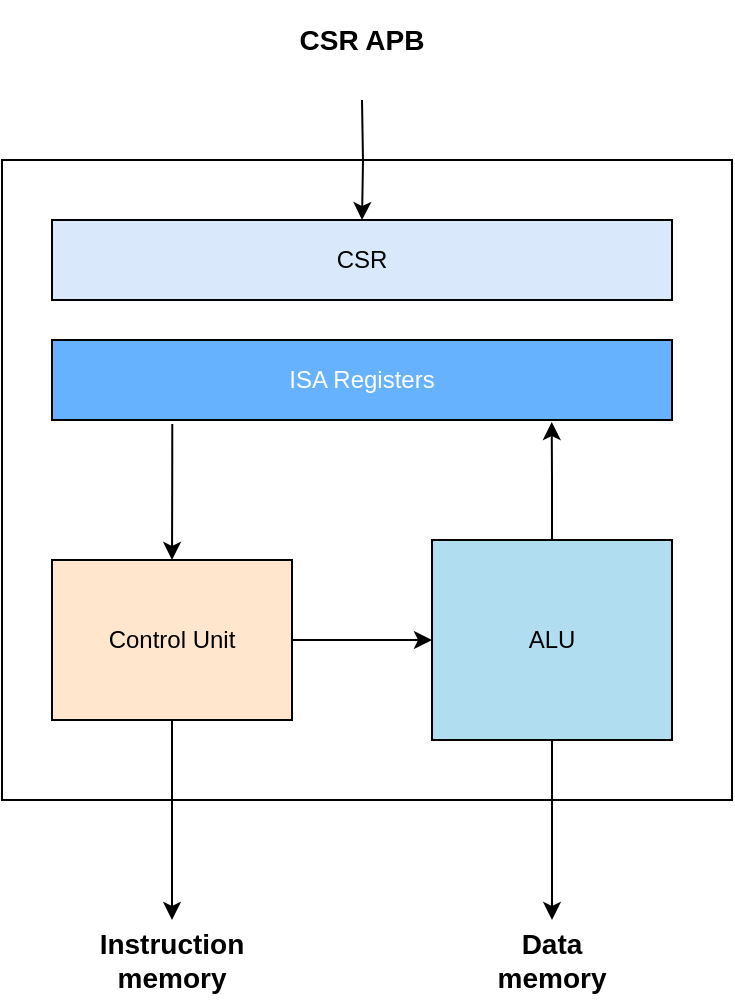 <mxfile version="14.4.3" type="device" pages="3"><diagram id="mN8FOwnUT73ws6n5HeIg" name="Overview"><mxGraphModel dx="1237" dy="837" grid="1" gridSize="10" guides="1" tooltips="1" connect="1" arrows="1" fold="1" page="1" pageScale="1" pageWidth="827" pageHeight="1169" math="0" shadow="0"><root><mxCell id="0"/><mxCell id="1" parent="0"/><mxCell id="R2bJrqQEyKLvwm6H-iFT-2" value="" style="rounded=0;whiteSpace=wrap;html=1;" vertex="1" parent="1"><mxGeometry x="240" y="200" width="365" height="320" as="geometry"/></mxCell><mxCell id="AL-BwSKPmi1wRKBsyiYw-5" value="" style="edgeStyle=orthogonalEdgeStyle;rounded=0;orthogonalLoop=1;jettySize=auto;html=1;startArrow=none;startFill=0;entryX=0.5;entryY=0;entryDx=0;entryDy=0;" parent="1" source="AL-BwSKPmi1wRKBsyiYw-1" target="AL-BwSKPmi1wRKBsyiYw-15" edge="1"><mxGeometry relative="1" as="geometry"><mxPoint x="515" y="610" as="targetPoint"/></mxGeometry></mxCell><mxCell id="AL-BwSKPmi1wRKBsyiYw-24" value="" style="edgeStyle=orthogonalEdgeStyle;rounded=0;orthogonalLoop=1;jettySize=auto;html=1;startArrow=none;startFill=0;endArrow=classic;endFill=1;fontColor=#FFFFFF;entryX=0.806;entryY=1.025;entryDx=0;entryDy=0;entryPerimeter=0;" parent="1" source="AL-BwSKPmi1wRKBsyiYw-1" target="AL-BwSKPmi1wRKBsyiYw-14" edge="1"><mxGeometry relative="1" as="geometry"/></mxCell><mxCell id="AL-BwSKPmi1wRKBsyiYw-1" value="ALU" style="rounded=0;whiteSpace=wrap;html=1;fillColor=#b1ddf0;" parent="1" vertex="1"><mxGeometry x="455" y="390" width="120" height="100" as="geometry"/></mxCell><mxCell id="AL-BwSKPmi1wRKBsyiYw-3" value="" style="edgeStyle=orthogonalEdgeStyle;rounded=0;orthogonalLoop=1;jettySize=auto;html=1;startArrow=none;startFill=0;" parent="1" source="AL-BwSKPmi1wRKBsyiYw-2" target="AL-BwSKPmi1wRKBsyiYw-1" edge="1"><mxGeometry relative="1" as="geometry"/></mxCell><mxCell id="R2bJrqQEyKLvwm6H-iFT-3" style="edgeStyle=orthogonalEdgeStyle;rounded=0;orthogonalLoop=1;jettySize=auto;html=1;exitX=0.194;exitY=1.05;exitDx=0;exitDy=0;entryX=0.5;entryY=0;entryDx=0;entryDy=0;startArrow=none;startFill=0;exitPerimeter=0;" edge="1" parent="1" source="AL-BwSKPmi1wRKBsyiYw-14" target="AL-BwSKPmi1wRKBsyiYw-2"><mxGeometry relative="1" as="geometry"/></mxCell><mxCell id="AL-BwSKPmi1wRKBsyiYw-2" value="Control Unit" style="rounded=0;whiteSpace=wrap;html=1;fillColor=#FFE6CC;" parent="1" vertex="1"><mxGeometry x="265" y="400" width="120" height="80" as="geometry"/></mxCell><mxCell id="AL-BwSKPmi1wRKBsyiYw-6" style="edgeStyle=orthogonalEdgeStyle;rounded=0;orthogonalLoop=1;jettySize=auto;html=1;entryX=0.5;entryY=0;entryDx=0;entryDy=0;exitX=0.5;exitY=1;exitDx=0;exitDy=0;" parent="1" source="AL-BwSKPmi1wRKBsyiYw-2" target="R2bJrqQEyKLvwm6H-iFT-1" edge="1"><mxGeometry relative="1" as="geometry"><mxPoint x="325" y="555" as="sourcePoint"/><mxPoint x="325" y="610" as="targetPoint"/></mxGeometry></mxCell><mxCell id="AL-BwSKPmi1wRKBsyiYw-11" value="" style="edgeStyle=orthogonalEdgeStyle;rounded=0;orthogonalLoop=1;jettySize=auto;html=1;" parent="1" edge="1"><mxGeometry relative="1" as="geometry"><mxPoint x="600" y="470" as="sourcePoint"/></mxGeometry></mxCell><mxCell id="AL-BwSKPmi1wRKBsyiYw-14" value="ISA Registers" style="rounded=0;whiteSpace=wrap;html=1;fillColor=#66B2FF;fontColor=#FFFFFF;" parent="1" vertex="1"><mxGeometry x="265" y="290" width="310" height="40" as="geometry"/></mxCell><mxCell id="AL-BwSKPmi1wRKBsyiYw-15" value="Data memory" style="text;html=1;strokeColor=none;fillColor=none;align=center;verticalAlign=middle;whiteSpace=wrap;rounded=0;fontStyle=1;fontSize=14;" parent="1" vertex="1"><mxGeometry x="480" y="580" width="70" height="40" as="geometry"/></mxCell><mxCell id="R2bJrqQEyKLvwm6H-iFT-1" value="Instruction memory" style="text;html=1;strokeColor=none;fillColor=none;align=center;verticalAlign=middle;whiteSpace=wrap;rounded=0;fontStyle=1;fontSize=14;" vertex="1" parent="1"><mxGeometry x="290" y="580" width="70" height="40" as="geometry"/></mxCell><mxCell id="W-ILlidQ2NSSI6Q_ABDz-1" style="edgeStyle=orthogonalEdgeStyle;rounded=0;orthogonalLoop=1;jettySize=auto;html=1;exitX=0.5;exitY=0;exitDx=0;exitDy=0;startArrow=none;startFill=0;fontSize=14;entryX=0.5;entryY=0;entryDx=0;entryDy=0;" edge="1" parent="1" target="R2bJrqQEyKLvwm6H-iFT-4"><mxGeometry relative="1" as="geometry"><mxPoint x="420" y="170" as="sourcePoint"/></mxGeometry></mxCell><mxCell id="R2bJrqQEyKLvwm6H-iFT-4" value="CSR" style="rounded=0;whiteSpace=wrap;html=1;fillColor=#dae8fc;" vertex="1" parent="1"><mxGeometry x="265" y="230" width="310" height="40" as="geometry"/></mxCell><mxCell id="9Fz24D3g2OJC0mRpYPeg-1" value="CSR APB" style="text;html=1;strokeColor=none;fillColor=none;align=center;verticalAlign=middle;whiteSpace=wrap;rounded=0;fontStyle=1;fontSize=14;" vertex="1" parent="1"><mxGeometry x="385" y="120" width="70" height="40" as="geometry"/></mxCell></root></mxGraphModel></diagram><diagram id="-mWS_6m01kJuJlsmpj97" name="Control Unit"><mxGraphModel dx="1237" dy="837" grid="1" gridSize="10" guides="1" tooltips="1" connect="1" arrows="1" fold="1" page="1" pageScale="1" pageWidth="827" pageHeight="1169" math="0" shadow="0"><root><mxCell id="TwmqjhcTazAsne_PxizG-0"/><mxCell id="TwmqjhcTazAsne_PxizG-1" parent="TwmqjhcTazAsne_PxizG-0"/><mxCell id="TwmqjhcTazAsne_PxizG-12" value="" style="rounded=0;whiteSpace=wrap;html=1;" vertex="1" parent="TwmqjhcTazAsne_PxizG-1"><mxGeometry x="240" y="240" width="360" height="260" as="geometry"/></mxCell><mxCell id="TwmqjhcTazAsne_PxizG-7" value="" style="edgeStyle=orthogonalEdgeStyle;rounded=0;orthogonalLoop=1;jettySize=auto;html=1;startArrow=none;startFill=0;exitX=0.5;exitY=1;exitDx=0;exitDy=0;" edge="1" parent="TwmqjhcTazAsne_PxizG-1" source="TwmqjhcTazAsne_PxizG-14" target="TwmqjhcTazAsne_PxizG-3"><mxGeometry relative="1" as="geometry"><mxPoint x="340" y="220" as="sourcePoint"/></mxGeometry></mxCell><mxCell id="TwmqjhcTazAsne_PxizG-8" value="" style="edgeStyle=orthogonalEdgeStyle;rounded=0;orthogonalLoop=1;jettySize=auto;html=1;startArrow=none;startFill=0;" edge="1" parent="TwmqjhcTazAsne_PxizG-1" source="TwmqjhcTazAsne_PxizG-3" target="TwmqjhcTazAsne_PxizG-6"><mxGeometry relative="1" as="geometry"/></mxCell><mxCell id="TwmqjhcTazAsne_PxizG-9" value="" style="edgeStyle=orthogonalEdgeStyle;rounded=0;orthogonalLoop=1;jettySize=auto;html=1;startArrow=none;startFill=0;" edge="1" parent="TwmqjhcTazAsne_PxizG-1" source="TwmqjhcTazAsne_PxizG-3" target="TwmqjhcTazAsne_PxizG-4"><mxGeometry relative="1" as="geometry"/></mxCell><mxCell id="TwmqjhcTazAsne_PxizG-3" value="Instruction Decoder" style="rounded=0;whiteSpace=wrap;html=1;fillColor=#d0cee2;strokeColor=#56517e;" vertex="1" parent="TwmqjhcTazAsne_PxizG-1"><mxGeometry x="280" y="280" width="120" height="60" as="geometry"/></mxCell><mxCell id="TwmqjhcTazAsne_PxizG-10" style="edgeStyle=orthogonalEdgeStyle;rounded=0;orthogonalLoop=1;jettySize=auto;html=1;exitX=0.5;exitY=1;exitDx=0;exitDy=0;entryX=1;entryY=0.5;entryDx=0;entryDy=0;startArrow=none;startFill=0;" edge="1" parent="TwmqjhcTazAsne_PxizG-1" source="TwmqjhcTazAsne_PxizG-4" target="TwmqjhcTazAsne_PxizG-6"><mxGeometry relative="1" as="geometry"/></mxCell><mxCell id="TwmqjhcTazAsne_PxizG-13" style="edgeStyle=orthogonalEdgeStyle;rounded=0;orthogonalLoop=1;jettySize=auto;html=1;exitX=1;exitY=0.5;exitDx=0;exitDy=0;startArrow=none;startFill=0;entryX=0;entryY=0.5;entryDx=0;entryDy=0;" edge="1" parent="TwmqjhcTazAsne_PxizG-1" source="TwmqjhcTazAsne_PxizG-4" target="TwmqjhcTazAsne_PxizG-15"><mxGeometry relative="1" as="geometry"><mxPoint x="680" y="310" as="targetPoint"/></mxGeometry></mxCell><mxCell id="TwmqjhcTazAsne_PxizG-4" value="DATA Instruction FIFO" style="rounded=0;whiteSpace=wrap;html=1;fillColor=#d0cee2;strokeColor=#56517e;" vertex="1" parent="TwmqjhcTazAsne_PxizG-1"><mxGeometry x="440" y="280" width="120" height="60" as="geometry"/></mxCell><mxCell id="TwmqjhcTazAsne_PxizG-6" value="Controller" style="rounded=0;whiteSpace=wrap;html=1;fillColor=#b1ddf0;strokeColor=#10739e;" vertex="1" parent="TwmqjhcTazAsne_PxizG-1"><mxGeometry x="280" y="400" width="120" height="60" as="geometry"/></mxCell><mxCell id="TwmqjhcTazAsne_PxizG-11" value="empty / full flags" style="text;html=1;strokeColor=none;fillColor=none;align=center;verticalAlign=middle;whiteSpace=wrap;rounded=0;" vertex="1" parent="TwmqjhcTazAsne_PxizG-1"><mxGeometry x="460" y="440" width="96" height="20" as="geometry"/></mxCell><mxCell id="TwmqjhcTazAsne_PxizG-14" value="Instruction Data" style="text;html=1;strokeColor=none;fillColor=none;align=center;verticalAlign=middle;whiteSpace=wrap;rounded=0;fontSize=14;fontStyle=1" vertex="1" parent="TwmqjhcTazAsne_PxizG-1"><mxGeometry x="300" y="140" width="80" height="50" as="geometry"/></mxCell><mxCell id="TwmqjhcTazAsne_PxizG-15" value="ALU" style="text;html=1;strokeColor=none;fillColor=none;align=center;verticalAlign=middle;whiteSpace=wrap;rounded=0;fontSize=14;fontStyle=1" vertex="1" parent="TwmqjhcTazAsne_PxizG-1"><mxGeometry x="660" y="285" width="80" height="50" as="geometry"/></mxCell><mxCell id="TwmqjhcTazAsne_PxizG-16" value="instructions" style="text;html=1;strokeColor=none;fillColor=none;align=center;verticalAlign=middle;whiteSpace=wrap;rounded=0;" vertex="1" parent="TwmqjhcTazAsne_PxizG-1"><mxGeometry x="340" y="360" width="96" height="20" as="geometry"/></mxCell><mxCell id="TwmqjhcTazAsne_PxizG-17" style="edgeStyle=orthogonalEdgeStyle;rounded=0;orthogonalLoop=1;jettySize=auto;html=1;exitX=0.5;exitY=1;exitDx=0;exitDy=0;startArrow=none;startFill=0;fontSize=14;" edge="1" parent="TwmqjhcTazAsne_PxizG-1" source="TwmqjhcTazAsne_PxizG-16" target="TwmqjhcTazAsne_PxizG-16"><mxGeometry relative="1" as="geometry"/></mxCell><mxCell id="ShdoF9GAUHZTcsvE52a3-2" value="" style="edgeStyle=orthogonalEdgeStyle;rounded=0;orthogonalLoop=1;jettySize=auto;html=1;startArrow=none;startFill=0;fontSize=14;entryX=0.5;entryY=0;entryDx=0;entryDy=0;" edge="1" parent="TwmqjhcTazAsne_PxizG-1" source="TwmqjhcTazAsne_PxizG-6" target="ShdoF9GAUHZTcsvE52a3-1"><mxGeometry relative="1" as="geometry"/></mxCell><mxCell id="ShdoF9GAUHZTcsvE52a3-1" value="Instruction Address" style="text;html=1;strokeColor=none;fillColor=none;align=center;verticalAlign=middle;whiteSpace=wrap;rounded=0;fontSize=14;fontStyle=1" vertex="1" parent="TwmqjhcTazAsne_PxizG-1"><mxGeometry x="300" y="550" width="80" height="50" as="geometry"/></mxCell></root></mxGraphModel></diagram><diagram id="sX7f_YNR5M9l4dpUwrGH" name="ALU Unit"><mxGraphModel dx="1237" dy="837" grid="1" gridSize="10" guides="1" tooltips="1" connect="1" arrows="1" fold="1" page="1" pageScale="1" pageWidth="827" pageHeight="1169" math="0" shadow="0"><root><mxCell id="Ur_Ndn-01RGiu6STKJKr-0"/><mxCell id="Ur_Ndn-01RGiu6STKJKr-1" parent="Ur_Ndn-01RGiu6STKJKr-0"/><mxCell id="Ur_Ndn-01RGiu6STKJKr-7" style="edgeStyle=orthogonalEdgeStyle;rounded=0;orthogonalLoop=1;jettySize=auto;html=1;exitX=1;exitY=0.5;exitDx=0;exitDy=0;startArrow=none;startFill=0;fontSize=14;" edge="1" parent="Ur_Ndn-01RGiu6STKJKr-1" source="Ur_Ndn-01RGiu6STKJKr-6"><mxGeometry relative="1" as="geometry"><mxPoint x="580" y="395" as="targetPoint"/></mxGeometry></mxCell><mxCell id="Ur_Ndn-01RGiu6STKJKr-9" style="edgeStyle=orthogonalEdgeStyle;rounded=0;orthogonalLoop=1;jettySize=auto;html=1;exitX=0.5;exitY=0;exitDx=0;exitDy=0;startArrow=none;startFill=0;fontSize=14;" edge="1" parent="Ur_Ndn-01RGiu6STKJKr-1" source="Ur_Ndn-01RGiu6STKJKr-6"><mxGeometry relative="1" as="geometry"><mxPoint x="410" y="190" as="targetPoint"/></mxGeometry></mxCell><mxCell id="Ur_Ndn-01RGiu6STKJKr-6" value="" style="rounded=0;whiteSpace=wrap;html=1;fontSize=14;" vertex="1" parent="Ur_Ndn-01RGiu6STKJKr-1"><mxGeometry x="300" y="255" width="220" height="280" as="geometry"/></mxCell><mxCell id="Ur_Ndn-01RGiu6STKJKr-2" value="Integer Op" style="rounded=0;whiteSpace=wrap;html=1;fontSize=14;align=center;" vertex="1" parent="Ur_Ndn-01RGiu6STKJKr-1"><mxGeometry x="340" y="280" width="140" height="60" as="geometry"/></mxCell><mxCell id="Ur_Ndn-01RGiu6STKJKr-3" value="FP Op" style="rounded=0;whiteSpace=wrap;html=1;fontSize=14;align=center;" vertex="1" parent="Ur_Ndn-01RGiu6STKJKr-1"><mxGeometry x="340" y="360" width="140" height="60" as="geometry"/></mxCell><mxCell id="Ur_Ndn-01RGiu6STKJKr-4" value="Atomic Op" style="rounded=0;whiteSpace=wrap;html=1;fontSize=14;align=center;" vertex="1" parent="Ur_Ndn-01RGiu6STKJKr-1"><mxGeometry x="340" y="440" width="140" height="60" as="geometry"/></mxCell><mxCell id="Ur_Ndn-01RGiu6STKJKr-8" style="edgeStyle=orthogonalEdgeStyle;rounded=0;orthogonalLoop=1;jettySize=auto;html=1;exitX=1;exitY=0.5;exitDx=0;exitDy=0;startArrow=none;startFill=0;fontSize=14;" edge="1" parent="Ur_Ndn-01RGiu6STKJKr-1"><mxGeometry relative="1" as="geometry"><mxPoint x="300" y="395" as="targetPoint"/><mxPoint x="240" y="394.5" as="sourcePoint"/><Array as="points"><mxPoint x="290" y="395"/><mxPoint x="290" y="395"/></Array></mxGeometry></mxCell><mxCell id="Ur_Ndn-01RGiu6STKJKr-10" value="ISA Registers" style="text;html=1;strokeColor=none;fillColor=none;align=center;verticalAlign=middle;whiteSpace=wrap;rounded=0;fontSize=14;fontStyle=1" vertex="1" parent="Ur_Ndn-01RGiu6STKJKr-1"><mxGeometry x="390" y="140" width="40" height="20" as="geometry"/></mxCell><mxCell id="Ur_Ndn-01RGiu6STKJKr-11" value="Data Memory" style="text;html=1;strokeColor=none;fillColor=none;align=center;verticalAlign=middle;whiteSpace=wrap;rounded=0;fontSize=14;fontStyle=1" vertex="1" parent="Ur_Ndn-01RGiu6STKJKr-1"><mxGeometry x="610" y="385" width="40" height="20" as="geometry"/></mxCell><mxCell id="Ur_Ndn-01RGiu6STKJKr-12" value="Instruction Bus" style="text;html=1;strokeColor=none;fillColor=none;align=center;verticalAlign=middle;whiteSpace=wrap;rounded=0;fontSize=14;fontStyle=1" vertex="1" parent="Ur_Ndn-01RGiu6STKJKr-1"><mxGeometry x="170" y="380" width="40" height="20" as="geometry"/></mxCell></root></mxGraphModel></diagram></mxfile>